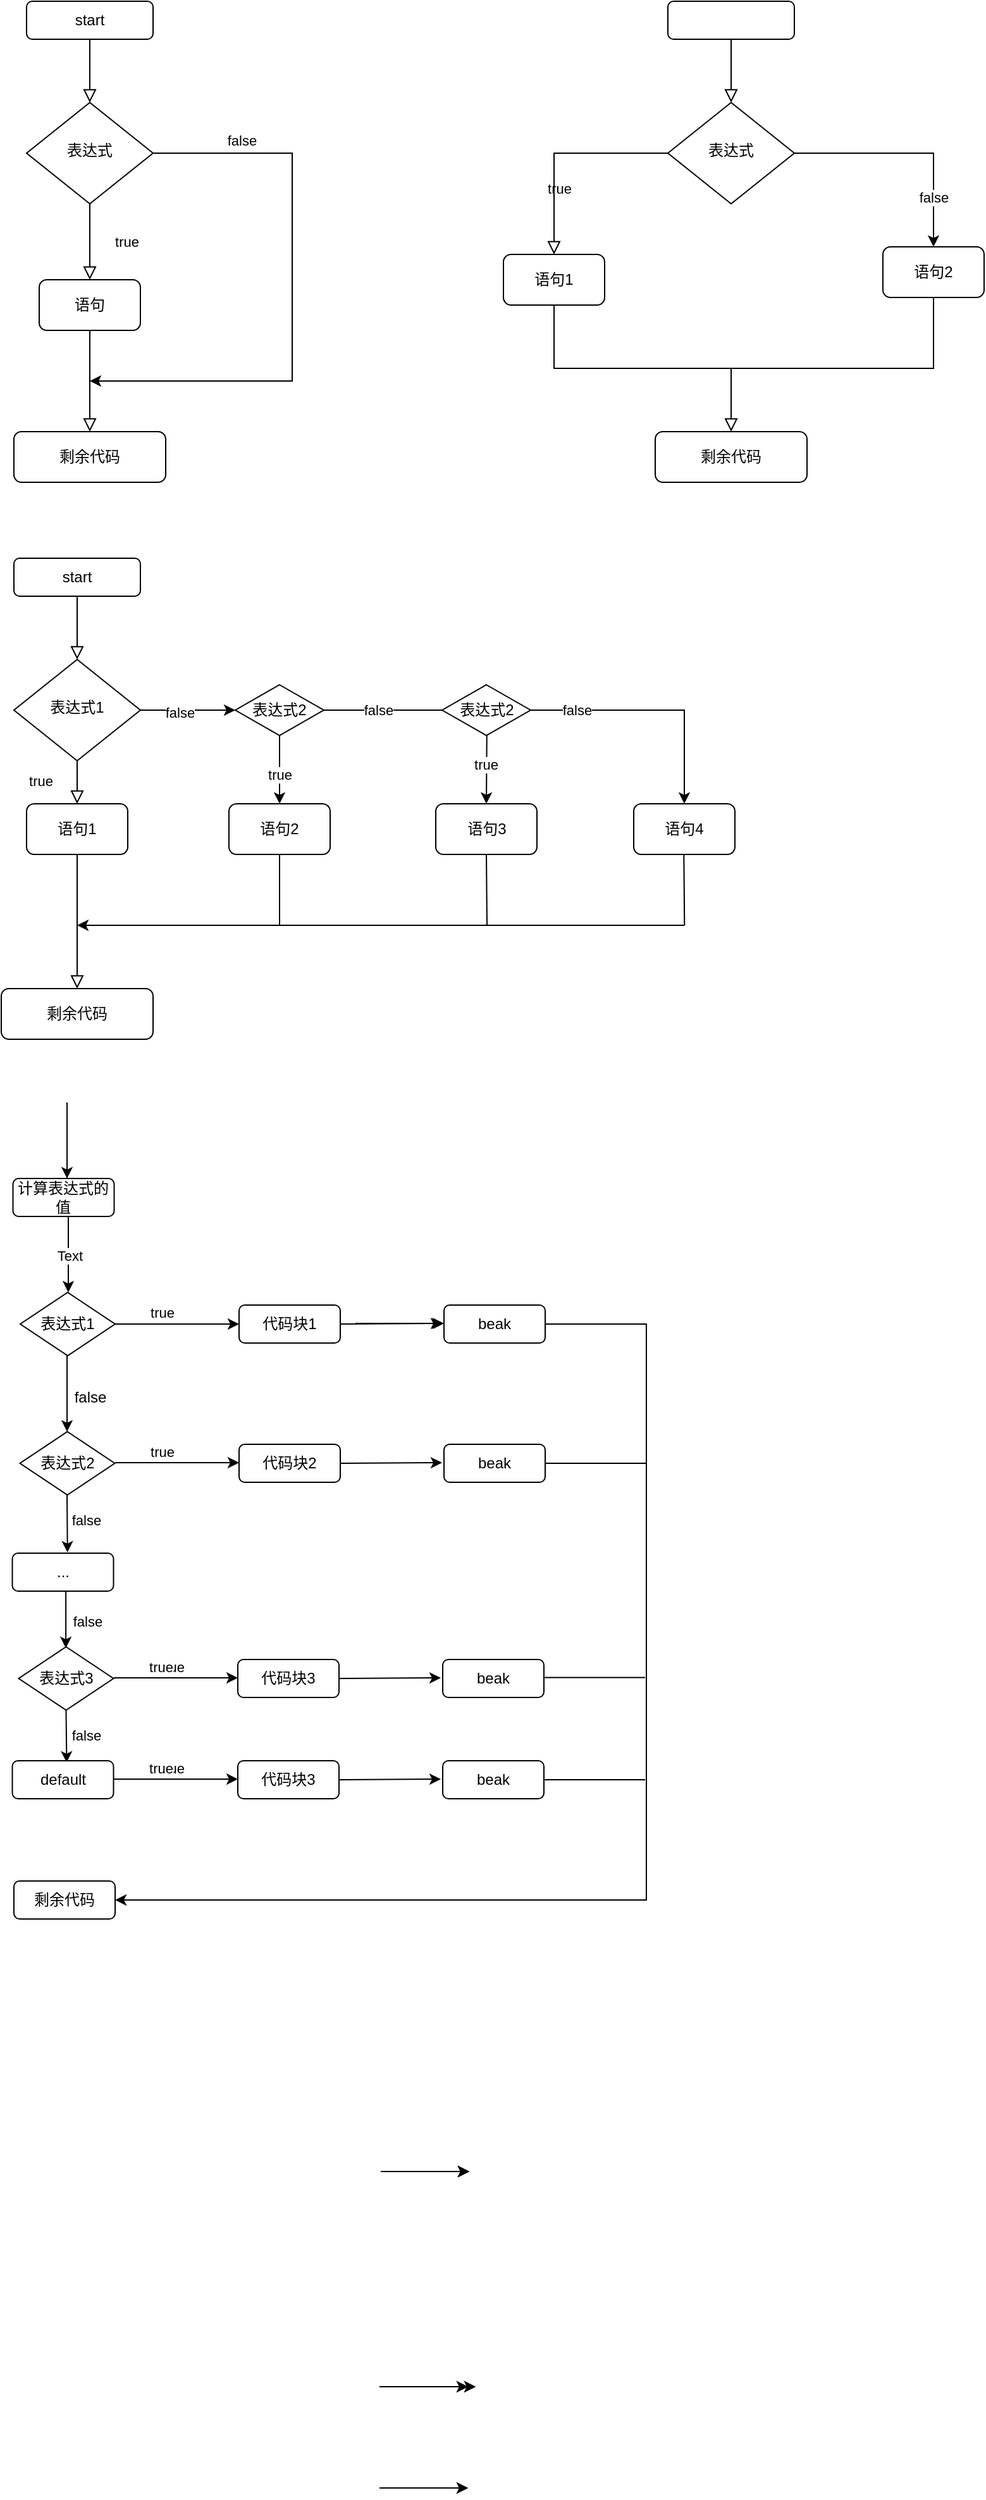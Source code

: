 <mxfile version="21.6.6" type="device">
  <diagram id="C5RBs43oDa-KdzZeNtuy" name="Page-1">
    <mxGraphModel dx="1050" dy="615" grid="1" gridSize="10" guides="1" tooltips="1" connect="1" arrows="1" fold="1" page="1" pageScale="1" pageWidth="827" pageHeight="1169" math="0" shadow="0">
      <root>
        <mxCell id="WIyWlLk6GJQsqaUBKTNV-0" />
        <mxCell id="WIyWlLk6GJQsqaUBKTNV-1" parent="WIyWlLk6GJQsqaUBKTNV-0" />
        <mxCell id="WIyWlLk6GJQsqaUBKTNV-2" value="" style="rounded=0;html=1;jettySize=auto;orthogonalLoop=1;fontSize=11;endArrow=block;endFill=0;endSize=8;strokeWidth=1;shadow=0;labelBackgroundColor=none;edgeStyle=orthogonalEdgeStyle;" parent="WIyWlLk6GJQsqaUBKTNV-1" source="WIyWlLk6GJQsqaUBKTNV-3" target="WIyWlLk6GJQsqaUBKTNV-6" edge="1">
          <mxGeometry relative="1" as="geometry" />
        </mxCell>
        <mxCell id="WIyWlLk6GJQsqaUBKTNV-3" value="start" style="rounded=1;whiteSpace=wrap;html=1;fontSize=12;glass=0;strokeWidth=1;shadow=0;" parent="WIyWlLk6GJQsqaUBKTNV-1" vertex="1">
          <mxGeometry x="70" y="10" width="100" height="30" as="geometry" />
        </mxCell>
        <mxCell id="WIyWlLk6GJQsqaUBKTNV-4" value="true" style="rounded=0;html=1;jettySize=auto;orthogonalLoop=1;fontSize=11;endArrow=block;endFill=0;endSize=8;strokeWidth=1;shadow=0;labelBackgroundColor=none;edgeStyle=orthogonalEdgeStyle;entryX=0.5;entryY=0;entryDx=0;entryDy=0;" parent="WIyWlLk6GJQsqaUBKTNV-1" source="WIyWlLk6GJQsqaUBKTNV-6" target="CC-2NxR86DTvudhMBUXw-4" edge="1">
          <mxGeometry x="0.013" y="29" relative="1" as="geometry">
            <mxPoint y="-1" as="offset" />
            <mxPoint x="120" y="220" as="targetPoint" />
          </mxGeometry>
        </mxCell>
        <mxCell id="WIyWlLk6GJQsqaUBKTNV-6" value="表达式" style="rhombus;whiteSpace=wrap;html=1;shadow=0;fontFamily=Helvetica;fontSize=12;align=center;strokeWidth=1;spacing=6;spacingTop=-4;" parent="WIyWlLk6GJQsqaUBKTNV-1" vertex="1">
          <mxGeometry x="70" y="90" width="100" height="80" as="geometry" />
        </mxCell>
        <mxCell id="WIyWlLk6GJQsqaUBKTNV-8" value="" style="rounded=0;html=1;jettySize=auto;orthogonalLoop=1;fontSize=11;endArrow=block;endFill=0;endSize=8;strokeWidth=1;shadow=0;labelBackgroundColor=none;edgeStyle=orthogonalEdgeStyle;exitX=0.5;exitY=1;exitDx=0;exitDy=0;" parent="WIyWlLk6GJQsqaUBKTNV-1" source="CC-2NxR86DTvudhMBUXw-4" target="WIyWlLk6GJQsqaUBKTNV-11" edge="1">
          <mxGeometry x="0.325" y="20" relative="1" as="geometry">
            <mxPoint as="offset" />
            <mxPoint x="120" y="280" as="sourcePoint" />
          </mxGeometry>
        </mxCell>
        <mxCell id="WIyWlLk6GJQsqaUBKTNV-11" value="剩余代码" style="rounded=1;whiteSpace=wrap;html=1;fontSize=12;glass=0;strokeWidth=1;shadow=0;" parent="WIyWlLk6GJQsqaUBKTNV-1" vertex="1">
          <mxGeometry x="60" y="350" width="120" height="40" as="geometry" />
        </mxCell>
        <mxCell id="CC-2NxR86DTvudhMBUXw-2" value="" style="endArrow=classic;html=1;rounded=0;exitX=1;exitY=0.5;exitDx=0;exitDy=0;" parent="WIyWlLk6GJQsqaUBKTNV-1" source="WIyWlLk6GJQsqaUBKTNV-6" edge="1">
          <mxGeometry width="50" height="50" relative="1" as="geometry">
            <mxPoint x="170" y="190" as="sourcePoint" />
            <mxPoint x="120" y="310" as="targetPoint" />
            <Array as="points">
              <mxPoint x="280" y="130" />
              <mxPoint x="280" y="190" />
              <mxPoint x="280" y="260" />
              <mxPoint x="280" y="310" />
            </Array>
          </mxGeometry>
        </mxCell>
        <mxCell id="CC-2NxR86DTvudhMBUXw-3" value="false" style="edgeLabel;html=1;align=center;verticalAlign=middle;resizable=0;points=[];" parent="CC-2NxR86DTvudhMBUXw-2" vertex="1" connectable="0">
          <mxGeometry x="-0.692" y="1" relative="1" as="geometry">
            <mxPoint y="-9" as="offset" />
          </mxGeometry>
        </mxCell>
        <mxCell id="CC-2NxR86DTvudhMBUXw-4" value="语句" style="rounded=1;whiteSpace=wrap;html=1;" parent="WIyWlLk6GJQsqaUBKTNV-1" vertex="1">
          <mxGeometry x="80" y="230" width="80" height="40" as="geometry" />
        </mxCell>
        <mxCell id="CC-2NxR86DTvudhMBUXw-6" value="" style="rounded=0;html=1;jettySize=auto;orthogonalLoop=1;fontSize=11;endArrow=block;endFill=0;endSize=8;strokeWidth=1;shadow=0;labelBackgroundColor=none;edgeStyle=orthogonalEdgeStyle;" parent="WIyWlLk6GJQsqaUBKTNV-1" source="CC-2NxR86DTvudhMBUXw-7" target="CC-2NxR86DTvudhMBUXw-9" edge="1">
          <mxGeometry relative="1" as="geometry" />
        </mxCell>
        <mxCell id="CC-2NxR86DTvudhMBUXw-7" value="" style="rounded=1;whiteSpace=wrap;html=1;fontSize=12;glass=0;strokeWidth=1;shadow=0;" parent="WIyWlLk6GJQsqaUBKTNV-1" vertex="1">
          <mxGeometry x="577" y="10" width="100" height="30" as="geometry" />
        </mxCell>
        <mxCell id="CC-2NxR86DTvudhMBUXw-8" value="true" style="rounded=0;html=1;jettySize=auto;orthogonalLoop=1;fontSize=11;endArrow=block;endFill=0;endSize=8;strokeWidth=1;shadow=0;labelBackgroundColor=none;edgeStyle=orthogonalEdgeStyle;entryX=0.5;entryY=0;entryDx=0;entryDy=0;" parent="WIyWlLk6GJQsqaUBKTNV-1" source="CC-2NxR86DTvudhMBUXw-9" target="CC-2NxR86DTvudhMBUXw-12" edge="1">
          <mxGeometry x="0.013" y="29" relative="1" as="geometry">
            <mxPoint y="-1" as="offset" />
            <mxPoint x="627" y="220" as="targetPoint" />
          </mxGeometry>
        </mxCell>
        <mxCell id="CC-2NxR86DTvudhMBUXw-9" value="表达式" style="rhombus;whiteSpace=wrap;html=1;shadow=0;fontFamily=Helvetica;fontSize=12;align=center;strokeWidth=1;spacing=6;spacingTop=-4;" parent="WIyWlLk6GJQsqaUBKTNV-1" vertex="1">
          <mxGeometry x="577" y="90" width="100" height="80" as="geometry" />
        </mxCell>
        <mxCell id="CC-2NxR86DTvudhMBUXw-10" value="" style="rounded=0;html=1;jettySize=auto;orthogonalLoop=1;fontSize=11;endArrow=block;endFill=0;endSize=8;strokeWidth=1;shadow=0;labelBackgroundColor=none;edgeStyle=orthogonalEdgeStyle;exitX=0.5;exitY=1;exitDx=0;exitDy=0;" parent="WIyWlLk6GJQsqaUBKTNV-1" source="CC-2NxR86DTvudhMBUXw-12" target="CC-2NxR86DTvudhMBUXw-11" edge="1">
          <mxGeometry x="0.325" y="20" relative="1" as="geometry">
            <mxPoint as="offset" />
            <mxPoint x="627" y="280" as="sourcePoint" />
          </mxGeometry>
        </mxCell>
        <mxCell id="CC-2NxR86DTvudhMBUXw-11" value="剩余代码" style="rounded=1;whiteSpace=wrap;html=1;fontSize=12;glass=0;strokeWidth=1;shadow=0;" parent="WIyWlLk6GJQsqaUBKTNV-1" vertex="1">
          <mxGeometry x="567" y="350" width="120" height="40" as="geometry" />
        </mxCell>
        <mxCell id="CC-2NxR86DTvudhMBUXw-12" value="语句1" style="rounded=1;whiteSpace=wrap;html=1;" parent="WIyWlLk6GJQsqaUBKTNV-1" vertex="1">
          <mxGeometry x="447" y="210" width="80" height="40" as="geometry" />
        </mxCell>
        <mxCell id="CC-2NxR86DTvudhMBUXw-13" value="语句2" style="rounded=1;whiteSpace=wrap;html=1;" parent="WIyWlLk6GJQsqaUBKTNV-1" vertex="1">
          <mxGeometry x="747" y="204" width="80" height="40" as="geometry" />
        </mxCell>
        <mxCell id="CC-2NxR86DTvudhMBUXw-14" value="" style="endArrow=classic;html=1;rounded=0;exitX=1;exitY=0.5;exitDx=0;exitDy=0;entryX=0.5;entryY=0;entryDx=0;entryDy=0;" parent="WIyWlLk6GJQsqaUBKTNV-1" source="CC-2NxR86DTvudhMBUXw-9" target="CC-2NxR86DTvudhMBUXw-13" edge="1">
          <mxGeometry width="50" height="50" relative="1" as="geometry">
            <mxPoint x="607" y="270" as="sourcePoint" />
            <mxPoint x="657" y="220" as="targetPoint" />
            <Array as="points">
              <mxPoint x="787" y="130" />
            </Array>
          </mxGeometry>
        </mxCell>
        <mxCell id="CC-2NxR86DTvudhMBUXw-15" value="false" style="edgeLabel;html=1;align=center;verticalAlign=middle;resizable=0;points=[];" parent="CC-2NxR86DTvudhMBUXw-14" vertex="1" connectable="0">
          <mxGeometry x="0.561" relative="1" as="geometry">
            <mxPoint y="1" as="offset" />
          </mxGeometry>
        </mxCell>
        <mxCell id="CC-2NxR86DTvudhMBUXw-22" value="" style="endArrow=none;html=1;rounded=0;entryX=0.5;entryY=1;entryDx=0;entryDy=0;" parent="WIyWlLk6GJQsqaUBKTNV-1" target="CC-2NxR86DTvudhMBUXw-13" edge="1">
          <mxGeometry width="50" height="50" relative="1" as="geometry">
            <mxPoint x="627" y="300" as="sourcePoint" />
            <mxPoint x="657" y="220" as="targetPoint" />
            <Array as="points">
              <mxPoint x="787" y="300" />
            </Array>
          </mxGeometry>
        </mxCell>
        <mxCell id="CC-2NxR86DTvudhMBUXw-23" value="" style="rounded=0;html=1;jettySize=auto;orthogonalLoop=1;fontSize=11;endArrow=block;endFill=0;endSize=8;strokeWidth=1;shadow=0;labelBackgroundColor=none;edgeStyle=orthogonalEdgeStyle;" parent="WIyWlLk6GJQsqaUBKTNV-1" source="CC-2NxR86DTvudhMBUXw-24" target="CC-2NxR86DTvudhMBUXw-26" edge="1">
          <mxGeometry relative="1" as="geometry" />
        </mxCell>
        <mxCell id="CC-2NxR86DTvudhMBUXw-24" value="start" style="rounded=1;whiteSpace=wrap;html=1;fontSize=12;glass=0;strokeWidth=1;shadow=0;" parent="WIyWlLk6GJQsqaUBKTNV-1" vertex="1">
          <mxGeometry x="60" y="450" width="100" height="30" as="geometry" />
        </mxCell>
        <mxCell id="CC-2NxR86DTvudhMBUXw-25" value="true" style="rounded=0;html=1;jettySize=auto;orthogonalLoop=1;fontSize=11;endArrow=block;endFill=0;endSize=8;strokeWidth=1;shadow=0;labelBackgroundColor=none;edgeStyle=orthogonalEdgeStyle;entryX=0.5;entryY=0;entryDx=0;entryDy=0;" parent="WIyWlLk6GJQsqaUBKTNV-1" source="CC-2NxR86DTvudhMBUXw-26" target="CC-2NxR86DTvudhMBUXw-29" edge="1">
          <mxGeometry x="0.013" y="29" relative="1" as="geometry">
            <mxPoint y="-1" as="offset" />
            <mxPoint x="110" y="660" as="targetPoint" />
          </mxGeometry>
        </mxCell>
        <mxCell id="CC-2NxR86DTvudhMBUXw-26" value="表达式1" style="rhombus;whiteSpace=wrap;html=1;shadow=0;fontFamily=Helvetica;fontSize=12;align=center;strokeWidth=1;spacing=6;spacingTop=-4;" parent="WIyWlLk6GJQsqaUBKTNV-1" vertex="1">
          <mxGeometry x="60" y="530" width="100" height="80" as="geometry" />
        </mxCell>
        <mxCell id="CC-2NxR86DTvudhMBUXw-27" value="" style="rounded=0;html=1;jettySize=auto;orthogonalLoop=1;fontSize=11;endArrow=block;endFill=0;endSize=8;strokeWidth=1;shadow=0;labelBackgroundColor=none;edgeStyle=orthogonalEdgeStyle;exitX=0.5;exitY=1;exitDx=0;exitDy=0;" parent="WIyWlLk6GJQsqaUBKTNV-1" source="CC-2NxR86DTvudhMBUXw-29" target="CC-2NxR86DTvudhMBUXw-28" edge="1">
          <mxGeometry x="0.325" y="20" relative="1" as="geometry">
            <mxPoint as="offset" />
            <mxPoint x="110" y="720" as="sourcePoint" />
          </mxGeometry>
        </mxCell>
        <mxCell id="CC-2NxR86DTvudhMBUXw-28" value="剩余代码" style="rounded=1;whiteSpace=wrap;html=1;fontSize=12;glass=0;strokeWidth=1;shadow=0;" parent="WIyWlLk6GJQsqaUBKTNV-1" vertex="1">
          <mxGeometry x="50" y="790" width="120" height="40" as="geometry" />
        </mxCell>
        <mxCell id="CC-2NxR86DTvudhMBUXw-29" value="语句1" style="rounded=1;whiteSpace=wrap;html=1;" parent="WIyWlLk6GJQsqaUBKTNV-1" vertex="1">
          <mxGeometry x="70" y="644" width="80" height="40" as="geometry" />
        </mxCell>
        <mxCell id="CC-2NxR86DTvudhMBUXw-30" value="语句2" style="rounded=1;whiteSpace=wrap;html=1;" parent="WIyWlLk6GJQsqaUBKTNV-1" vertex="1">
          <mxGeometry x="230" y="644" width="80" height="40" as="geometry" />
        </mxCell>
        <mxCell id="CC-2NxR86DTvudhMBUXw-31" value="" style="endArrow=classic;html=1;rounded=0;exitX=1;exitY=0.5;exitDx=0;exitDy=0;entryX=0.5;entryY=0;entryDx=0;entryDy=0;" parent="WIyWlLk6GJQsqaUBKTNV-1" source="CC-2NxR86DTvudhMBUXw-39" target="CC-2NxR86DTvudhMBUXw-30" edge="1">
          <mxGeometry width="50" height="50" relative="1" as="geometry">
            <mxPoint x="90" y="710" as="sourcePoint" />
            <mxPoint x="140" y="660" as="targetPoint" />
            <Array as="points">
              <mxPoint x="270" y="570" />
            </Array>
          </mxGeometry>
        </mxCell>
        <mxCell id="CC-2NxR86DTvudhMBUXw-32" value="true" style="edgeLabel;html=1;align=center;verticalAlign=middle;resizable=0;points=[];" parent="CC-2NxR86DTvudhMBUXw-31" vertex="1" connectable="0">
          <mxGeometry x="0.561" relative="1" as="geometry">
            <mxPoint y="1" as="offset" />
          </mxGeometry>
        </mxCell>
        <mxCell id="CC-2NxR86DTvudhMBUXw-33" value="" style="endArrow=none;html=1;rounded=0;entryX=0.5;entryY=1;entryDx=0;entryDy=0;" parent="WIyWlLk6GJQsqaUBKTNV-1" target="CC-2NxR86DTvudhMBUXw-30" edge="1">
          <mxGeometry width="50" height="50" relative="1" as="geometry">
            <mxPoint x="110" y="740" as="sourcePoint" />
            <mxPoint x="140" y="660" as="targetPoint" />
            <Array as="points">
              <mxPoint x="270" y="740" />
            </Array>
          </mxGeometry>
        </mxCell>
        <mxCell id="CC-2NxR86DTvudhMBUXw-34" value="语句3" style="rounded=1;whiteSpace=wrap;html=1;" parent="WIyWlLk6GJQsqaUBKTNV-1" vertex="1">
          <mxGeometry x="393.5" y="644" width="80" height="40" as="geometry" />
        </mxCell>
        <mxCell id="CC-2NxR86DTvudhMBUXw-35" value="语句4" style="rounded=1;whiteSpace=wrap;html=1;" parent="WIyWlLk6GJQsqaUBKTNV-1" vertex="1">
          <mxGeometry x="550" y="644" width="80" height="40" as="geometry" />
        </mxCell>
        <mxCell id="CC-2NxR86DTvudhMBUXw-37" value="" style="endArrow=classic;html=1;rounded=0;entryX=0.5;entryY=0;entryDx=0;entryDy=0;" parent="WIyWlLk6GJQsqaUBKTNV-1" source="CC-2NxR86DTvudhMBUXw-39" target="CC-2NxR86DTvudhMBUXw-35" edge="1">
          <mxGeometry width="50" height="50" relative="1" as="geometry">
            <mxPoint x="270" y="570" as="sourcePoint" />
            <mxPoint x="350" y="720" as="targetPoint" />
            <Array as="points">
              <mxPoint x="590" y="570" />
            </Array>
          </mxGeometry>
        </mxCell>
        <mxCell id="CC-2NxR86DTvudhMBUXw-47" value="false" style="edgeLabel;html=1;align=center;verticalAlign=middle;resizable=0;points=[];" parent="CC-2NxR86DTvudhMBUXw-37" vertex="1" connectable="0">
          <mxGeometry x="-0.764" relative="1" as="geometry">
            <mxPoint as="offset" />
          </mxGeometry>
        </mxCell>
        <mxCell id="CC-2NxR86DTvudhMBUXw-49" value="false" style="edgeLabel;html=1;align=center;verticalAlign=middle;resizable=0;points=[];" parent="CC-2NxR86DTvudhMBUXw-37" vertex="1" connectable="0">
          <mxGeometry x="0.115" relative="1" as="geometry">
            <mxPoint as="offset" />
          </mxGeometry>
        </mxCell>
        <mxCell id="CC-2NxR86DTvudhMBUXw-38" value="" style="endArrow=classic;html=1;rounded=0;entryX=0.5;entryY=0;entryDx=0;entryDy=0;" parent="WIyWlLk6GJQsqaUBKTNV-1" target="CC-2NxR86DTvudhMBUXw-34" edge="1">
          <mxGeometry width="50" height="50" relative="1" as="geometry">
            <mxPoint x="434" y="570" as="sourcePoint" />
            <mxPoint x="350" y="720" as="targetPoint" />
          </mxGeometry>
        </mxCell>
        <mxCell id="CC-2NxR86DTvudhMBUXw-48" value="true" style="edgeLabel;html=1;align=center;verticalAlign=middle;resizable=0;points=[];" parent="CC-2NxR86DTvudhMBUXw-38" vertex="1" connectable="0">
          <mxGeometry x="0.147" y="-1" relative="1" as="geometry">
            <mxPoint as="offset" />
          </mxGeometry>
        </mxCell>
        <mxCell id="CC-2NxR86DTvudhMBUXw-40" value="" style="endArrow=classic;html=1;rounded=0;exitX=1;exitY=0.5;exitDx=0;exitDy=0;entryX=0;entryY=0.5;entryDx=0;entryDy=0;" parent="WIyWlLk6GJQsqaUBKTNV-1" source="CC-2NxR86DTvudhMBUXw-26" target="CC-2NxR86DTvudhMBUXw-39" edge="1">
          <mxGeometry width="50" height="50" relative="1" as="geometry">
            <mxPoint x="160" y="570" as="sourcePoint" />
            <mxPoint x="270" y="644" as="targetPoint" />
            <Array as="points" />
          </mxGeometry>
        </mxCell>
        <mxCell id="CC-2NxR86DTvudhMBUXw-53" value="false" style="edgeLabel;html=1;align=center;verticalAlign=middle;resizable=0;points=[];" parent="CC-2NxR86DTvudhMBUXw-40" vertex="1" connectable="0">
          <mxGeometry x="-0.168" y="-2" relative="1" as="geometry">
            <mxPoint as="offset" />
          </mxGeometry>
        </mxCell>
        <mxCell id="CC-2NxR86DTvudhMBUXw-42" value="" style="endArrow=classic;html=1;rounded=0;entryX=0.5;entryY=0;entryDx=0;entryDy=0;" parent="WIyWlLk6GJQsqaUBKTNV-1" target="CC-2NxR86DTvudhMBUXw-39" edge="1">
          <mxGeometry width="50" height="50" relative="1" as="geometry">
            <mxPoint x="270" y="570" as="sourcePoint" />
            <mxPoint x="590" y="644" as="targetPoint" />
            <Array as="points" />
          </mxGeometry>
        </mxCell>
        <mxCell id="CC-2NxR86DTvudhMBUXw-39" value="表达式2" style="rhombus;whiteSpace=wrap;html=1;" parent="WIyWlLk6GJQsqaUBKTNV-1" vertex="1">
          <mxGeometry x="235" y="550" width="70" height="40" as="geometry" />
        </mxCell>
        <mxCell id="CC-2NxR86DTvudhMBUXw-43" value="表达式2" style="rhombus;whiteSpace=wrap;html=1;" parent="WIyWlLk6GJQsqaUBKTNV-1" vertex="1">
          <mxGeometry x="398.5" y="550" width="70" height="40" as="geometry" />
        </mxCell>
        <mxCell id="CC-2NxR86DTvudhMBUXw-50" value="" style="endArrow=none;html=1;rounded=0;entryX=0.5;entryY=1;entryDx=0;entryDy=0;" parent="WIyWlLk6GJQsqaUBKTNV-1" edge="1">
          <mxGeometry width="50" height="50" relative="1" as="geometry">
            <mxPoint x="590.14" y="740" as="sourcePoint" />
            <mxPoint x="589.64" y="684" as="targetPoint" />
          </mxGeometry>
        </mxCell>
        <mxCell id="CC-2NxR86DTvudhMBUXw-51" value="" style="endArrow=none;html=1;rounded=0;entryX=0.5;entryY=1;entryDx=0;entryDy=0;" parent="WIyWlLk6GJQsqaUBKTNV-1" target="CC-2NxR86DTvudhMBUXw-34" edge="1">
          <mxGeometry width="50" height="50" relative="1" as="geometry">
            <mxPoint x="434" y="740" as="sourcePoint" />
            <mxPoint x="400" y="690" as="targetPoint" />
          </mxGeometry>
        </mxCell>
        <mxCell id="CC-2NxR86DTvudhMBUXw-52" value="" style="endArrow=classic;html=1;rounded=0;" parent="WIyWlLk6GJQsqaUBKTNV-1" edge="1">
          <mxGeometry width="50" height="50" relative="1" as="geometry">
            <mxPoint x="590" y="740" as="sourcePoint" />
            <mxPoint x="110" y="740" as="targetPoint" />
          </mxGeometry>
        </mxCell>
        <mxCell id="hjbASBU64LTBlGOgySRt-0" value="计算表达式的值" style="rounded=1;whiteSpace=wrap;html=1;" parent="WIyWlLk6GJQsqaUBKTNV-1" vertex="1">
          <mxGeometry x="59.25" y="940" width="80" height="30" as="geometry" />
        </mxCell>
        <mxCell id="hjbASBU64LTBlGOgySRt-1" value="表达式1" style="rhombus;whiteSpace=wrap;html=1;" parent="WIyWlLk6GJQsqaUBKTNV-1" vertex="1">
          <mxGeometry x="65" y="1030" width="75" height="50" as="geometry" />
        </mxCell>
        <mxCell id="hjbASBU64LTBlGOgySRt-3" value="" style="endArrow=classic;html=1;rounded=0;" parent="WIyWlLk6GJQsqaUBKTNV-1" edge="1">
          <mxGeometry width="50" height="50" relative="1" as="geometry">
            <mxPoint x="103" y="970" as="sourcePoint" />
            <mxPoint x="103" y="1030" as="targetPoint" />
          </mxGeometry>
        </mxCell>
        <mxCell id="hjbASBU64LTBlGOgySRt-13" value="Text" style="edgeLabel;html=1;align=center;verticalAlign=middle;resizable=0;points=[];" parent="hjbASBU64LTBlGOgySRt-3" vertex="1" connectable="0">
          <mxGeometry x="0.04" y="1" relative="1" as="geometry">
            <mxPoint as="offset" />
          </mxGeometry>
        </mxCell>
        <mxCell id="hjbASBU64LTBlGOgySRt-4" value="表达式2" style="rhombus;whiteSpace=wrap;html=1;" parent="WIyWlLk6GJQsqaUBKTNV-1" vertex="1">
          <mxGeometry x="64.75" y="1140" width="75" height="50" as="geometry" />
        </mxCell>
        <mxCell id="hjbASBU64LTBlGOgySRt-5" value="" style="endArrow=classic;html=1;rounded=0;" parent="WIyWlLk6GJQsqaUBKTNV-1" edge="1">
          <mxGeometry width="50" height="50" relative="1" as="geometry">
            <mxPoint x="102" y="1080" as="sourcePoint" />
            <mxPoint x="102" y="1140" as="targetPoint" />
          </mxGeometry>
        </mxCell>
        <mxCell id="hjbASBU64LTBlGOgySRt-6" value="" style="endArrow=classic;html=1;rounded=0;" parent="WIyWlLk6GJQsqaUBKTNV-1" edge="1">
          <mxGeometry width="50" height="50" relative="1" as="geometry">
            <mxPoint x="102" y="880" as="sourcePoint" />
            <mxPoint x="102" y="940" as="targetPoint" />
          </mxGeometry>
        </mxCell>
        <mxCell id="hjbASBU64LTBlGOgySRt-7" value="代码块1" style="rounded=1;whiteSpace=wrap;html=1;" parent="WIyWlLk6GJQsqaUBKTNV-1" vertex="1">
          <mxGeometry x="238" y="1040" width="80" height="30" as="geometry" />
        </mxCell>
        <mxCell id="hjbASBU64LTBlGOgySRt-8" value="beak" style="rounded=1;whiteSpace=wrap;html=1;" parent="WIyWlLk6GJQsqaUBKTNV-1" vertex="1">
          <mxGeometry x="400" y="1040" width="80" height="30" as="geometry" />
        </mxCell>
        <mxCell id="hjbASBU64LTBlGOgySRt-9" value="" style="endArrow=classic;html=1;rounded=0;exitX=1;exitY=0.5;exitDx=0;exitDy=0;entryX=0;entryY=0.5;entryDx=0;entryDy=0;" parent="WIyWlLk6GJQsqaUBKTNV-1" source="hjbASBU64LTBlGOgySRt-1" target="hjbASBU64LTBlGOgySRt-7" edge="1">
          <mxGeometry width="50" height="50" relative="1" as="geometry">
            <mxPoint x="160" y="1210" as="sourcePoint" />
            <mxPoint x="210" y="1160" as="targetPoint" />
          </mxGeometry>
        </mxCell>
        <mxCell id="hjbASBU64LTBlGOgySRt-12" value="true" style="edgeLabel;html=1;align=center;verticalAlign=middle;resizable=0;points=[];" parent="hjbASBU64LTBlGOgySRt-9" vertex="1" connectable="0">
          <mxGeometry x="-0.257" y="1" relative="1" as="geometry">
            <mxPoint y="-8" as="offset" />
          </mxGeometry>
        </mxCell>
        <mxCell id="hjbASBU64LTBlGOgySRt-17" value="" style="endArrow=classic;html=1;rounded=0;exitX=1;exitY=0.5;exitDx=0;exitDy=0;entryX=0;entryY=0.5;entryDx=0;entryDy=0;" parent="hjbASBU64LTBlGOgySRt-9" edge="1">
          <mxGeometry width="50" height="50" relative="1" as="geometry">
            <mxPoint x="350" y="1724.5" as="sourcePoint" />
            <mxPoint x="420" y="1724.5" as="targetPoint" />
          </mxGeometry>
        </mxCell>
        <mxCell id="hjbASBU64LTBlGOgySRt-26" value="" style="endArrow=classic;html=1;rounded=0;exitX=1;exitY=0.5;exitDx=0;exitDy=0;entryX=0;entryY=0.5;entryDx=0;entryDy=0;" parent="hjbASBU64LTBlGOgySRt-9" edge="1">
          <mxGeometry width="50" height="50" relative="1" as="geometry">
            <mxPoint x="349" y="1894.5" as="sourcePoint" />
            <mxPoint x="419" y="1894.5" as="targetPoint" />
          </mxGeometry>
        </mxCell>
        <mxCell id="hjbASBU64LTBlGOgySRt-43" value="" style="endArrow=classic;html=1;rounded=0;exitX=1;exitY=0.5;exitDx=0;exitDy=0;entryX=0;entryY=0.5;entryDx=0;entryDy=0;" parent="hjbASBU64LTBlGOgySRt-9" edge="1">
          <mxGeometry width="50" height="50" relative="1" as="geometry">
            <mxPoint x="349" y="1974.5" as="sourcePoint" />
            <mxPoint x="419" y="1974.5" as="targetPoint" />
          </mxGeometry>
        </mxCell>
        <mxCell id="hjbASBU64LTBlGOgySRt-10" value="" style="endArrow=classic;html=1;rounded=0;exitX=1;exitY=0.5;exitDx=0;exitDy=0;entryX=0;entryY=0.5;entryDx=0;entryDy=0;" parent="WIyWlLk6GJQsqaUBKTNV-1" edge="1">
          <mxGeometry width="50" height="50" relative="1" as="geometry">
            <mxPoint x="330" y="1054.5" as="sourcePoint" />
            <mxPoint x="400" y="1054.5" as="targetPoint" />
          </mxGeometry>
        </mxCell>
        <mxCell id="hjbASBU64LTBlGOgySRt-11" value="" style="endArrow=classic;html=1;rounded=0;exitX=1;exitY=0.5;exitDx=0;exitDy=0;entryX=0;entryY=0.5;entryDx=0;entryDy=0;" parent="WIyWlLk6GJQsqaUBKTNV-1" source="hjbASBU64LTBlGOgySRt-7" edge="1">
          <mxGeometry width="50" height="50" relative="1" as="geometry">
            <mxPoint x="328.5" y="1054.5" as="sourcePoint" />
            <mxPoint x="398.5" y="1054.5" as="targetPoint" />
          </mxGeometry>
        </mxCell>
        <mxCell id="hjbASBU64LTBlGOgySRt-14" value="false" style="text;html=1;align=center;verticalAlign=middle;resizable=0;points=[];autosize=1;strokeColor=none;fillColor=none;" parent="WIyWlLk6GJQsqaUBKTNV-1" vertex="1">
          <mxGeometry x="95" y="1098" width="50" height="30" as="geometry" />
        </mxCell>
        <mxCell id="hjbASBU64LTBlGOgySRt-15" value="代码块2" style="rounded=1;whiteSpace=wrap;html=1;" parent="WIyWlLk6GJQsqaUBKTNV-1" vertex="1">
          <mxGeometry x="238" y="1150" width="80" height="30" as="geometry" />
        </mxCell>
        <mxCell id="hjbASBU64LTBlGOgySRt-16" value="beak" style="rounded=1;whiteSpace=wrap;html=1;" parent="WIyWlLk6GJQsqaUBKTNV-1" vertex="1">
          <mxGeometry x="400" y="1150" width="80" height="30" as="geometry" />
        </mxCell>
        <mxCell id="hjbASBU64LTBlGOgySRt-18" value="" style="endArrow=classic;html=1;rounded=0;exitX=1;exitY=0.5;exitDx=0;exitDy=0;entryX=0;entryY=0.5;entryDx=0;entryDy=0;" parent="WIyWlLk6GJQsqaUBKTNV-1" source="hjbASBU64LTBlGOgySRt-15" edge="1">
          <mxGeometry width="50" height="50" relative="1" as="geometry">
            <mxPoint x="328.5" y="1164.5" as="sourcePoint" />
            <mxPoint x="398.5" y="1164.5" as="targetPoint" />
          </mxGeometry>
        </mxCell>
        <mxCell id="hjbASBU64LTBlGOgySRt-19" value="" style="endArrow=classic;html=1;rounded=0;exitX=1;exitY=0.5;exitDx=0;exitDy=0;entryX=0;entryY=0.5;entryDx=0;entryDy=0;" parent="WIyWlLk6GJQsqaUBKTNV-1" edge="1">
          <mxGeometry width="50" height="50" relative="1" as="geometry">
            <mxPoint x="140" y="1164.5" as="sourcePoint" />
            <mxPoint x="238" y="1164.5" as="targetPoint" />
          </mxGeometry>
        </mxCell>
        <mxCell id="hjbASBU64LTBlGOgySRt-20" value="true" style="edgeLabel;html=1;align=center;verticalAlign=middle;resizable=0;points=[];" parent="hjbASBU64LTBlGOgySRt-19" vertex="1" connectable="0">
          <mxGeometry x="-0.257" y="1" relative="1" as="geometry">
            <mxPoint y="-8" as="offset" />
          </mxGeometry>
        </mxCell>
        <mxCell id="hjbASBU64LTBlGOgySRt-21" value="" style="endArrow=classic;html=1;rounded=0;exitX=1;exitY=0.5;exitDx=0;exitDy=0;entryX=0;entryY=0.5;entryDx=0;entryDy=0;" parent="hjbASBU64LTBlGOgySRt-19" edge="1">
          <mxGeometry width="50" height="50" relative="1" as="geometry">
            <mxPoint x="350" y="1724.5" as="sourcePoint" />
            <mxPoint x="420" y="1724.5" as="targetPoint" />
          </mxGeometry>
        </mxCell>
        <mxCell id="hjbASBU64LTBlGOgySRt-30" value="true" style="edgeLabel;html=1;align=center;verticalAlign=middle;resizable=0;points=[];" parent="hjbASBU64LTBlGOgySRt-19" vertex="1" connectable="0">
          <mxGeometry x="-0.257" y="1" relative="1" as="geometry">
            <mxPoint x="8" y="162" as="offset" />
          </mxGeometry>
        </mxCell>
        <mxCell id="hjbASBU64LTBlGOgySRt-31" value="" style="endArrow=classic;html=1;rounded=0;exitX=1;exitY=0.5;exitDx=0;exitDy=0;entryX=0;entryY=0.5;entryDx=0;entryDy=0;" parent="hjbASBU64LTBlGOgySRt-19" edge="1">
          <mxGeometry width="50" height="50" relative="1" as="geometry">
            <mxPoint x="349" y="1894.5" as="sourcePoint" />
            <mxPoint x="419" y="1894.5" as="targetPoint" />
          </mxGeometry>
        </mxCell>
        <mxCell id="hjbASBU64LTBlGOgySRt-44" value="true" style="edgeLabel;html=1;align=center;verticalAlign=middle;resizable=0;points=[];" parent="hjbASBU64LTBlGOgySRt-19" vertex="1" connectable="0">
          <mxGeometry x="-0.257" y="1" relative="1" as="geometry">
            <mxPoint x="8" y="242" as="offset" />
          </mxGeometry>
        </mxCell>
        <mxCell id="hjbASBU64LTBlGOgySRt-45" value="" style="endArrow=classic;html=1;rounded=0;exitX=1;exitY=0.5;exitDx=0;exitDy=0;entryX=0;entryY=0.5;entryDx=0;entryDy=0;" parent="hjbASBU64LTBlGOgySRt-19" edge="1">
          <mxGeometry width="50" height="50" relative="1" as="geometry">
            <mxPoint x="349" y="1974.5" as="sourcePoint" />
            <mxPoint x="419" y="1974.5" as="targetPoint" />
          </mxGeometry>
        </mxCell>
        <mxCell id="hjbASBU64LTBlGOgySRt-22" value="" style="endArrow=classic;html=1;rounded=0;entryX=0.545;entryY=-0.019;entryDx=0;entryDy=0;entryPerimeter=0;" parent="WIyWlLk6GJQsqaUBKTNV-1" target="hjbASBU64LTBlGOgySRt-23" edge="1">
          <mxGeometry width="50" height="50" relative="1" as="geometry">
            <mxPoint x="102" y="1190" as="sourcePoint" />
            <mxPoint x="102" y="1240" as="targetPoint" />
          </mxGeometry>
        </mxCell>
        <mxCell id="hjbASBU64LTBlGOgySRt-23" value="..." style="rounded=1;whiteSpace=wrap;html=1;" parent="WIyWlLk6GJQsqaUBKTNV-1" vertex="1">
          <mxGeometry x="58.75" y="1236" width="80" height="30" as="geometry" />
        </mxCell>
        <mxCell id="hjbASBU64LTBlGOgySRt-24" value="" style="endArrow=classic;html=1;rounded=0;entryX=0.545;entryY=-0.019;entryDx=0;entryDy=0;entryPerimeter=0;" parent="WIyWlLk6GJQsqaUBKTNV-1" edge="1">
          <mxGeometry width="50" height="50" relative="1" as="geometry">
            <mxPoint x="101.05" y="1266" as="sourcePoint" />
            <mxPoint x="101.05" y="1311" as="targetPoint" />
          </mxGeometry>
        </mxCell>
        <mxCell id="hjbASBU64LTBlGOgySRt-25" value="表达式3" style="rhombus;whiteSpace=wrap;html=1;" parent="WIyWlLk6GJQsqaUBKTNV-1" vertex="1">
          <mxGeometry x="63.75" y="1310" width="75" height="50" as="geometry" />
        </mxCell>
        <mxCell id="hjbASBU64LTBlGOgySRt-27" value="代码块3" style="rounded=1;whiteSpace=wrap;html=1;" parent="WIyWlLk6GJQsqaUBKTNV-1" vertex="1">
          <mxGeometry x="237" y="1320" width="80" height="30" as="geometry" />
        </mxCell>
        <mxCell id="hjbASBU64LTBlGOgySRt-28" value="beak" style="rounded=1;whiteSpace=wrap;html=1;" parent="WIyWlLk6GJQsqaUBKTNV-1" vertex="1">
          <mxGeometry x="399" y="1320" width="80" height="30" as="geometry" />
        </mxCell>
        <mxCell id="hjbASBU64LTBlGOgySRt-29" value="" style="endArrow=classic;html=1;rounded=0;exitX=1;exitY=0.5;exitDx=0;exitDy=0;entryX=0;entryY=0.5;entryDx=0;entryDy=0;" parent="WIyWlLk6GJQsqaUBKTNV-1" source="hjbASBU64LTBlGOgySRt-27" edge="1">
          <mxGeometry width="50" height="50" relative="1" as="geometry">
            <mxPoint x="327.5" y="1334.5" as="sourcePoint" />
            <mxPoint x="397.5" y="1334.5" as="targetPoint" />
          </mxGeometry>
        </mxCell>
        <mxCell id="hjbASBU64LTBlGOgySRt-32" value="" style="endArrow=classic;html=1;rounded=0;exitX=1;exitY=0.5;exitDx=0;exitDy=0;entryX=0;entryY=0.5;entryDx=0;entryDy=0;" parent="WIyWlLk6GJQsqaUBKTNV-1" edge="1">
          <mxGeometry width="50" height="50" relative="1" as="geometry">
            <mxPoint x="139" y="1334.5" as="sourcePoint" />
            <mxPoint x="237" y="1334.5" as="targetPoint" />
          </mxGeometry>
        </mxCell>
        <mxCell id="hjbASBU64LTBlGOgySRt-33" value="true" style="edgeLabel;html=1;align=center;verticalAlign=middle;resizable=0;points=[];" parent="hjbASBU64LTBlGOgySRt-32" vertex="1" connectable="0">
          <mxGeometry x="-0.257" y="1" relative="1" as="geometry">
            <mxPoint y="-8" as="offset" />
          </mxGeometry>
        </mxCell>
        <mxCell id="hjbASBU64LTBlGOgySRt-34" value="" style="endArrow=classic;html=1;rounded=0;exitX=1;exitY=0.5;exitDx=0;exitDy=0;entryX=0;entryY=0.5;entryDx=0;entryDy=0;" parent="hjbASBU64LTBlGOgySRt-32" edge="1">
          <mxGeometry width="50" height="50" relative="1" as="geometry">
            <mxPoint x="350" y="1724.5" as="sourcePoint" />
            <mxPoint x="420" y="1724.5" as="targetPoint" />
          </mxGeometry>
        </mxCell>
        <mxCell id="hjbASBU64LTBlGOgySRt-36" value="" style="endArrow=classic;html=1;rounded=0;exitX=1;exitY=0.5;exitDx=0;exitDy=0;entryX=0;entryY=0.5;entryDx=0;entryDy=0;" parent="hjbASBU64LTBlGOgySRt-32" edge="1">
          <mxGeometry width="50" height="50" relative="1" as="geometry">
            <mxPoint x="355" y="1894.5" as="sourcePoint" />
            <mxPoint x="425" y="1894.5" as="targetPoint" />
          </mxGeometry>
        </mxCell>
        <mxCell id="hjbASBU64LTBlGOgySRt-37" value="" style="endArrow=classic;html=1;rounded=0;entryX=0.537;entryY=0.047;entryDx=0;entryDy=0;entryPerimeter=0;" parent="WIyWlLk6GJQsqaUBKTNV-1" target="hjbASBU64LTBlGOgySRt-39" edge="1">
          <mxGeometry width="50" height="50" relative="1" as="geometry">
            <mxPoint x="101.22" y="1360" as="sourcePoint" />
            <mxPoint x="101.22" y="1405" as="targetPoint" />
          </mxGeometry>
        </mxCell>
        <mxCell id="hjbASBU64LTBlGOgySRt-40" value="false" style="edgeLabel;html=1;align=center;verticalAlign=middle;resizable=0;points=[];" parent="hjbASBU64LTBlGOgySRt-37" vertex="1" connectable="0">
          <mxGeometry x="0.004" y="3" relative="1" as="geometry">
            <mxPoint x="12" y="-1" as="offset" />
          </mxGeometry>
        </mxCell>
        <mxCell id="hjbASBU64LTBlGOgySRt-41" value="false" style="edgeLabel;html=1;align=center;verticalAlign=middle;resizable=0;points=[];" parent="hjbASBU64LTBlGOgySRt-37" vertex="1" connectable="0">
          <mxGeometry x="0.004" y="3" relative="1" as="geometry">
            <mxPoint x="13" y="-91" as="offset" />
          </mxGeometry>
        </mxCell>
        <mxCell id="hjbASBU64LTBlGOgySRt-42" value="false" style="edgeLabel;html=1;align=center;verticalAlign=middle;resizable=0;points=[];" parent="hjbASBU64LTBlGOgySRt-37" vertex="1" connectable="0">
          <mxGeometry x="0.004" y="3" relative="1" as="geometry">
            <mxPoint x="12" y="-171" as="offset" />
          </mxGeometry>
        </mxCell>
        <mxCell id="hjbASBU64LTBlGOgySRt-39" value="default" style="rounded=1;whiteSpace=wrap;html=1;" parent="WIyWlLk6GJQsqaUBKTNV-1" vertex="1">
          <mxGeometry x="58.75" y="1400" width="80" height="30" as="geometry" />
        </mxCell>
        <mxCell id="hjbASBU64LTBlGOgySRt-46" value="代码块3" style="rounded=1;whiteSpace=wrap;html=1;" parent="WIyWlLk6GJQsqaUBKTNV-1" vertex="1">
          <mxGeometry x="237" y="1400" width="80" height="30" as="geometry" />
        </mxCell>
        <mxCell id="hjbASBU64LTBlGOgySRt-47" value="beak" style="rounded=1;whiteSpace=wrap;html=1;" parent="WIyWlLk6GJQsqaUBKTNV-1" vertex="1">
          <mxGeometry x="399" y="1400" width="80" height="30" as="geometry" />
        </mxCell>
        <mxCell id="hjbASBU64LTBlGOgySRt-48" value="" style="endArrow=classic;html=1;rounded=0;exitX=1;exitY=0.5;exitDx=0;exitDy=0;entryX=0;entryY=0.5;entryDx=0;entryDy=0;" parent="WIyWlLk6GJQsqaUBKTNV-1" source="hjbASBU64LTBlGOgySRt-46" edge="1">
          <mxGeometry width="50" height="50" relative="1" as="geometry">
            <mxPoint x="327.5" y="1414.5" as="sourcePoint" />
            <mxPoint x="397.5" y="1414.5" as="targetPoint" />
          </mxGeometry>
        </mxCell>
        <mxCell id="hjbASBU64LTBlGOgySRt-49" value="" style="endArrow=classic;html=1;rounded=0;exitX=1;exitY=0.5;exitDx=0;exitDy=0;entryX=0;entryY=0.5;entryDx=0;entryDy=0;" parent="WIyWlLk6GJQsqaUBKTNV-1" edge="1">
          <mxGeometry width="50" height="50" relative="1" as="geometry">
            <mxPoint x="139" y="1414.5" as="sourcePoint" />
            <mxPoint x="237" y="1414.5" as="targetPoint" />
          </mxGeometry>
        </mxCell>
        <mxCell id="hjbASBU64LTBlGOgySRt-50" value="true" style="edgeLabel;html=1;align=center;verticalAlign=middle;resizable=0;points=[];" parent="hjbASBU64LTBlGOgySRt-49" vertex="1" connectable="0">
          <mxGeometry x="-0.257" y="1" relative="1" as="geometry">
            <mxPoint y="-8" as="offset" />
          </mxGeometry>
        </mxCell>
        <mxCell id="hjbASBU64LTBlGOgySRt-51" value="" style="endArrow=classic;html=1;rounded=0;exitX=1;exitY=0.5;exitDx=0;exitDy=0;entryX=0;entryY=0.5;entryDx=0;entryDy=0;" parent="hjbASBU64LTBlGOgySRt-49" edge="1">
          <mxGeometry width="50" height="50" relative="1" as="geometry">
            <mxPoint x="350" y="1724.5" as="sourcePoint" />
            <mxPoint x="420" y="1724.5" as="targetPoint" />
          </mxGeometry>
        </mxCell>
        <mxCell id="hjbASBU64LTBlGOgySRt-52" value="" style="endArrow=classic;html=1;rounded=0;exitX=1;exitY=0.5;exitDx=0;exitDy=0;entryX=0;entryY=0.5;entryDx=0;entryDy=0;" parent="hjbASBU64LTBlGOgySRt-49" edge="1">
          <mxGeometry width="50" height="50" relative="1" as="geometry">
            <mxPoint x="355" y="1894.5" as="sourcePoint" />
            <mxPoint x="425" y="1894.5" as="targetPoint" />
          </mxGeometry>
        </mxCell>
        <mxCell id="hjbASBU64LTBlGOgySRt-53" value="" style="endArrow=classic;html=1;rounded=0;exitX=1;exitY=0.5;exitDx=0;exitDy=0;entryX=1;entryY=0.5;entryDx=0;entryDy=0;" parent="WIyWlLk6GJQsqaUBKTNV-1" source="hjbASBU64LTBlGOgySRt-8" target="hjbASBU64LTBlGOgySRt-55" edge="1">
          <mxGeometry width="50" height="50" relative="1" as="geometry">
            <mxPoint x="220" y="1320" as="sourcePoint" />
            <mxPoint x="490" y="1520" as="targetPoint" />
            <Array as="points">
              <mxPoint x="560" y="1055" />
              <mxPoint x="560" y="1160" />
              <mxPoint x="560" y="1280" />
              <mxPoint x="560" y="1510" />
            </Array>
          </mxGeometry>
        </mxCell>
        <mxCell id="hjbASBU64LTBlGOgySRt-55" value="剩余代码&lt;br&gt;" style="rounded=1;whiteSpace=wrap;html=1;" parent="WIyWlLk6GJQsqaUBKTNV-1" vertex="1">
          <mxGeometry x="60" y="1495" width="80" height="30" as="geometry" />
        </mxCell>
        <mxCell id="hjbASBU64LTBlGOgySRt-56" value="" style="endArrow=none;html=1;rounded=0;entryX=1;entryY=0.5;entryDx=0;entryDy=0;" parent="WIyWlLk6GJQsqaUBKTNV-1" target="hjbASBU64LTBlGOgySRt-16" edge="1">
          <mxGeometry width="50" height="50" relative="1" as="geometry">
            <mxPoint x="560" y="1165" as="sourcePoint" />
            <mxPoint x="270" y="1270" as="targetPoint" />
          </mxGeometry>
        </mxCell>
        <mxCell id="hjbASBU64LTBlGOgySRt-57" value="" style="endArrow=none;html=1;rounded=0;entryX=1;entryY=0.5;entryDx=0;entryDy=0;" parent="WIyWlLk6GJQsqaUBKTNV-1" edge="1">
          <mxGeometry width="50" height="50" relative="1" as="geometry">
            <mxPoint x="559" y="1334.29" as="sourcePoint" />
            <mxPoint x="479" y="1334.29" as="targetPoint" />
          </mxGeometry>
        </mxCell>
        <mxCell id="hjbASBU64LTBlGOgySRt-58" value="" style="endArrow=none;html=1;rounded=0;entryX=1;entryY=0.5;entryDx=0;entryDy=0;" parent="WIyWlLk6GJQsqaUBKTNV-1" edge="1">
          <mxGeometry width="50" height="50" relative="1" as="geometry">
            <mxPoint x="559" y="1415" as="sourcePoint" />
            <mxPoint x="479" y="1415" as="targetPoint" />
          </mxGeometry>
        </mxCell>
      </root>
    </mxGraphModel>
  </diagram>
</mxfile>
